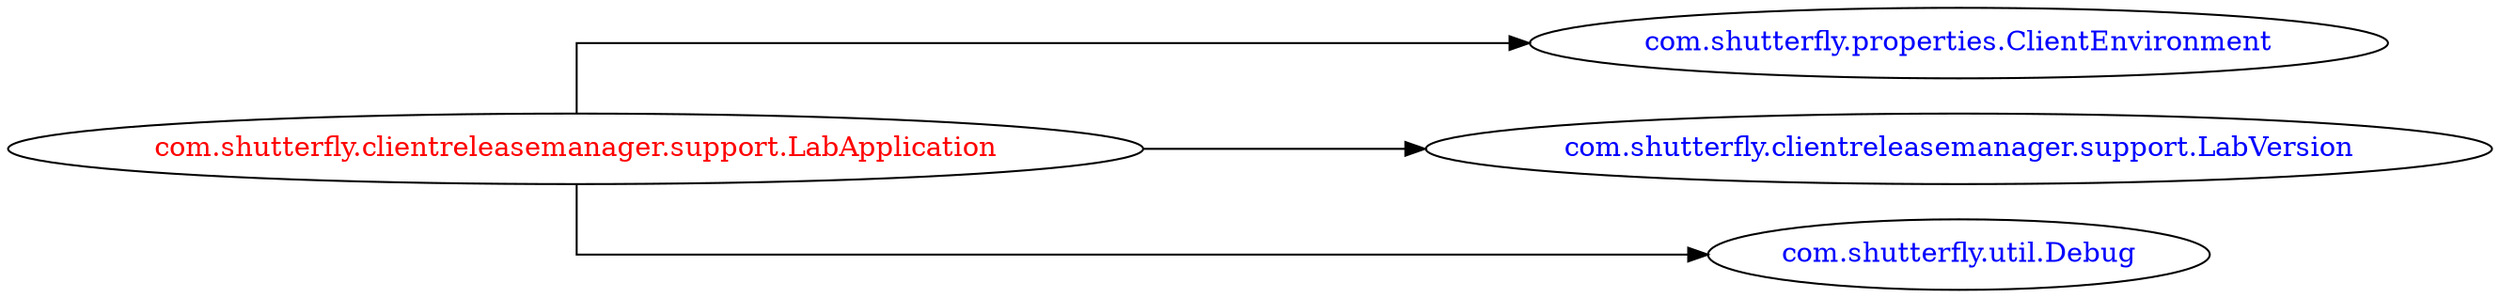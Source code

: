 digraph dependencyGraph {
 concentrate=true;
 ranksep="2.0";
 rankdir="LR"; 
 splines="ortho";
"com.shutterfly.clientreleasemanager.support.LabApplication" [fontcolor="red"];
"com.shutterfly.properties.ClientEnvironment" [ fontcolor="blue" ];
"com.shutterfly.clientreleasemanager.support.LabApplication"->"com.shutterfly.properties.ClientEnvironment";
"com.shutterfly.clientreleasemanager.support.LabVersion" [ fontcolor="blue" ];
"com.shutterfly.clientreleasemanager.support.LabApplication"->"com.shutterfly.clientreleasemanager.support.LabVersion";
"com.shutterfly.util.Debug" [ fontcolor="blue" ];
"com.shutterfly.clientreleasemanager.support.LabApplication"->"com.shutterfly.util.Debug";
}